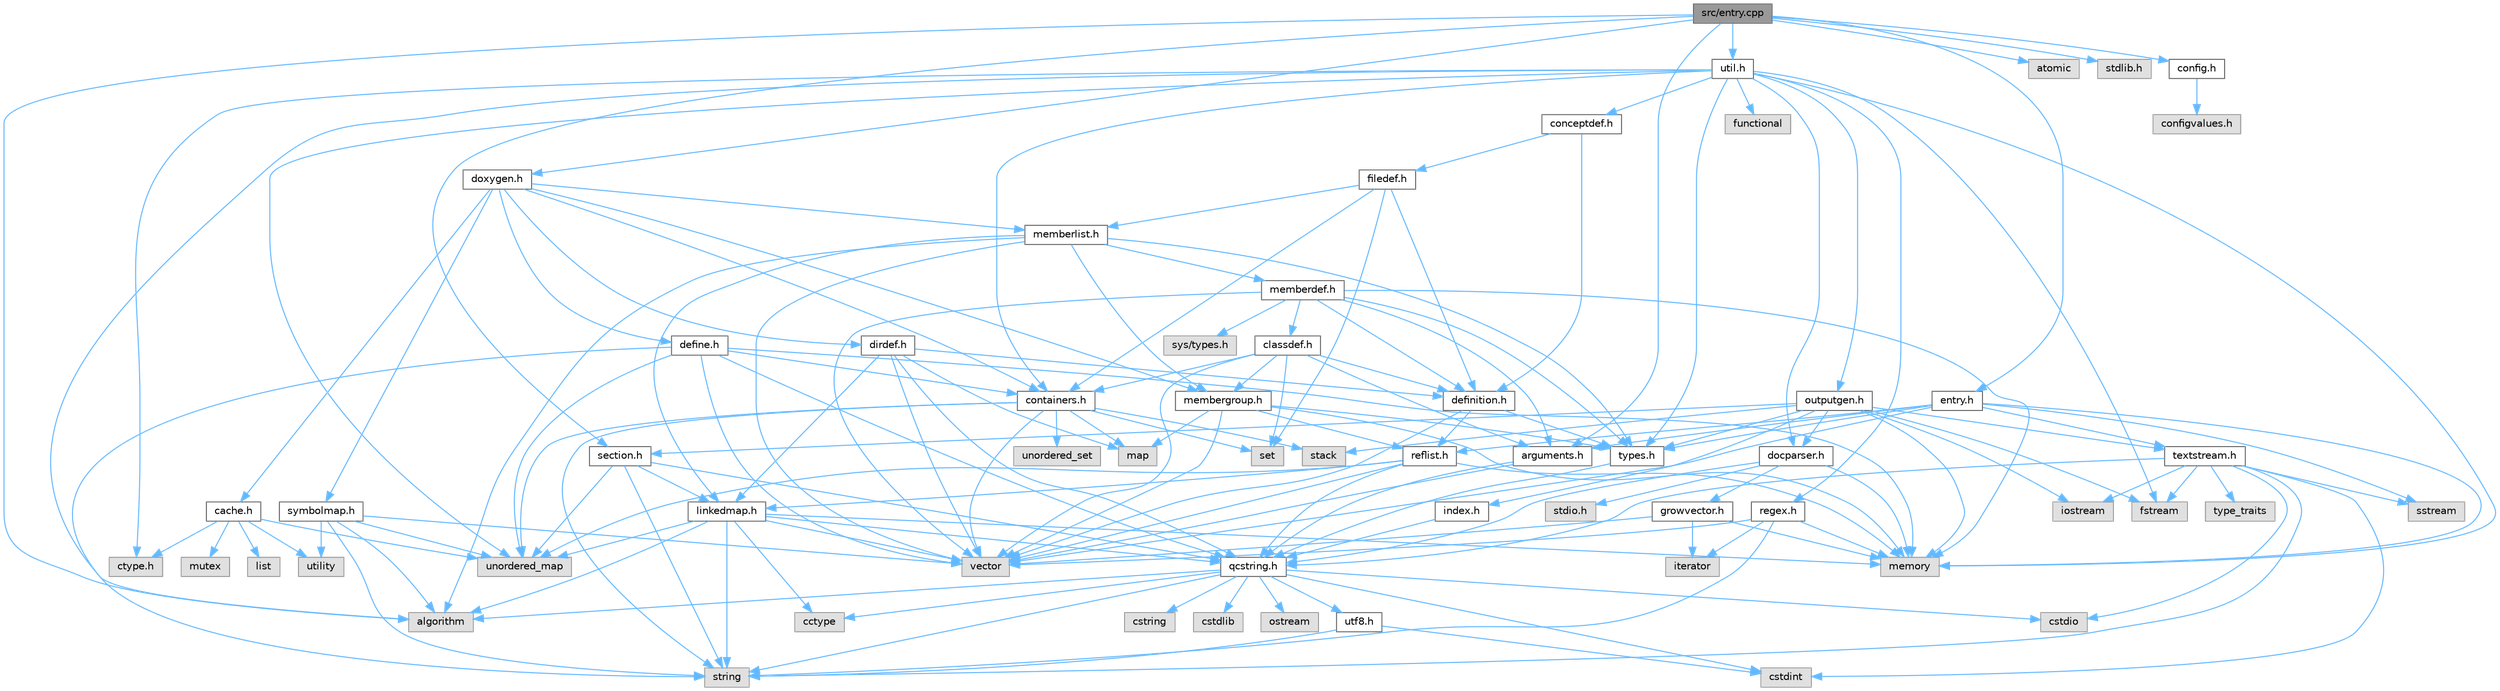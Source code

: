 digraph "src/entry.cpp"
{
 // INTERACTIVE_SVG=YES
 // LATEX_PDF_SIZE
  bgcolor="transparent";
  edge [fontname=Helvetica,fontsize=10,labelfontname=Helvetica,labelfontsize=10];
  node [fontname=Helvetica,fontsize=10,shape=box,height=0.2,width=0.4];
  Node1 [label="src/entry.cpp",height=0.2,width=0.4,color="gray40", fillcolor="grey60", style="filled", fontcolor="black",tooltip=" "];
  Node1 -> Node2 [color="steelblue1",style="solid"];
  Node2 [label="algorithm",height=0.2,width=0.4,color="grey60", fillcolor="#E0E0E0", style="filled",tooltip=" "];
  Node1 -> Node3 [color="steelblue1",style="solid"];
  Node3 [label="atomic",height=0.2,width=0.4,color="grey60", fillcolor="#E0E0E0", style="filled",tooltip=" "];
  Node1 -> Node4 [color="steelblue1",style="solid"];
  Node4 [label="stdlib.h",height=0.2,width=0.4,color="grey60", fillcolor="#E0E0E0", style="filled",tooltip=" "];
  Node1 -> Node5 [color="steelblue1",style="solid"];
  Node5 [label="entry.h",height=0.2,width=0.4,color="grey40", fillcolor="white", style="filled",URL="$d1/dc6/entry_8h.html",tooltip=" "];
  Node5 -> Node6 [color="steelblue1",style="solid"];
  Node6 [label="vector",height=0.2,width=0.4,color="grey60", fillcolor="#E0E0E0", style="filled",tooltip=" "];
  Node5 -> Node7 [color="steelblue1",style="solid"];
  Node7 [label="memory",height=0.2,width=0.4,color="grey60", fillcolor="#E0E0E0", style="filled",tooltip=" "];
  Node5 -> Node8 [color="steelblue1",style="solid"];
  Node8 [label="sstream",height=0.2,width=0.4,color="grey60", fillcolor="#E0E0E0", style="filled",tooltip=" "];
  Node5 -> Node9 [color="steelblue1",style="solid"];
  Node9 [label="types.h",height=0.2,width=0.4,color="grey40", fillcolor="white", style="filled",URL="$d9/d49/types_8h.html",tooltip="This file contains a number of basic enums and types."];
  Node9 -> Node10 [color="steelblue1",style="solid"];
  Node10 [label="qcstring.h",height=0.2,width=0.4,color="grey40", fillcolor="white", style="filled",URL="$d7/d5c/qcstring_8h.html",tooltip=" "];
  Node10 -> Node11 [color="steelblue1",style="solid"];
  Node11 [label="string",height=0.2,width=0.4,color="grey60", fillcolor="#E0E0E0", style="filled",tooltip=" "];
  Node10 -> Node2 [color="steelblue1",style="solid"];
  Node10 -> Node12 [color="steelblue1",style="solid"];
  Node12 [label="cctype",height=0.2,width=0.4,color="grey60", fillcolor="#E0E0E0", style="filled",tooltip=" "];
  Node10 -> Node13 [color="steelblue1",style="solid"];
  Node13 [label="cstring",height=0.2,width=0.4,color="grey60", fillcolor="#E0E0E0", style="filled",tooltip=" "];
  Node10 -> Node14 [color="steelblue1",style="solid"];
  Node14 [label="cstdio",height=0.2,width=0.4,color="grey60", fillcolor="#E0E0E0", style="filled",tooltip=" "];
  Node10 -> Node15 [color="steelblue1",style="solid"];
  Node15 [label="cstdlib",height=0.2,width=0.4,color="grey60", fillcolor="#E0E0E0", style="filled",tooltip=" "];
  Node10 -> Node16 [color="steelblue1",style="solid"];
  Node16 [label="cstdint",height=0.2,width=0.4,color="grey60", fillcolor="#E0E0E0", style="filled",tooltip=" "];
  Node10 -> Node17 [color="steelblue1",style="solid"];
  Node17 [label="ostream",height=0.2,width=0.4,color="grey60", fillcolor="#E0E0E0", style="filled",tooltip=" "];
  Node10 -> Node18 [color="steelblue1",style="solid"];
  Node18 [label="utf8.h",height=0.2,width=0.4,color="grey40", fillcolor="white", style="filled",URL="$db/d7c/utf8_8h.html",tooltip="Various UTF8 related helper functions."];
  Node18 -> Node16 [color="steelblue1",style="solid"];
  Node18 -> Node11 [color="steelblue1",style="solid"];
  Node5 -> Node19 [color="steelblue1",style="solid"];
  Node19 [label="arguments.h",height=0.2,width=0.4,color="grey40", fillcolor="white", style="filled",URL="$df/d9b/arguments_8h.html",tooltip=" "];
  Node19 -> Node6 [color="steelblue1",style="solid"];
  Node19 -> Node10 [color="steelblue1",style="solid"];
  Node5 -> Node20 [color="steelblue1",style="solid"];
  Node20 [label="reflist.h",height=0.2,width=0.4,color="grey40", fillcolor="white", style="filled",URL="$d1/d02/reflist_8h.html",tooltip=" "];
  Node20 -> Node6 [color="steelblue1",style="solid"];
  Node20 -> Node21 [color="steelblue1",style="solid"];
  Node21 [label="unordered_map",height=0.2,width=0.4,color="grey60", fillcolor="#E0E0E0", style="filled",tooltip=" "];
  Node20 -> Node7 [color="steelblue1",style="solid"];
  Node20 -> Node10 [color="steelblue1",style="solid"];
  Node20 -> Node22 [color="steelblue1",style="solid"];
  Node22 [label="linkedmap.h",height=0.2,width=0.4,color="grey40", fillcolor="white", style="filled",URL="$da/de1/linkedmap_8h.html",tooltip=" "];
  Node22 -> Node21 [color="steelblue1",style="solid"];
  Node22 -> Node6 [color="steelblue1",style="solid"];
  Node22 -> Node7 [color="steelblue1",style="solid"];
  Node22 -> Node11 [color="steelblue1",style="solid"];
  Node22 -> Node2 [color="steelblue1",style="solid"];
  Node22 -> Node12 [color="steelblue1",style="solid"];
  Node22 -> Node10 [color="steelblue1",style="solid"];
  Node5 -> Node23 [color="steelblue1",style="solid"];
  Node23 [label="textstream.h",height=0.2,width=0.4,color="grey40", fillcolor="white", style="filled",URL="$d4/d7d/textstream_8h.html",tooltip=" "];
  Node23 -> Node11 [color="steelblue1",style="solid"];
  Node23 -> Node24 [color="steelblue1",style="solid"];
  Node24 [label="iostream",height=0.2,width=0.4,color="grey60", fillcolor="#E0E0E0", style="filled",tooltip=" "];
  Node23 -> Node8 [color="steelblue1",style="solid"];
  Node23 -> Node16 [color="steelblue1",style="solid"];
  Node23 -> Node14 [color="steelblue1",style="solid"];
  Node23 -> Node25 [color="steelblue1",style="solid"];
  Node25 [label="fstream",height=0.2,width=0.4,color="grey60", fillcolor="#E0E0E0", style="filled",tooltip=" "];
  Node23 -> Node26 [color="steelblue1",style="solid"];
  Node26 [label="type_traits",height=0.2,width=0.4,color="grey60", fillcolor="#E0E0E0", style="filled",tooltip=" "];
  Node23 -> Node10 [color="steelblue1",style="solid"];
  Node1 -> Node27 [color="steelblue1",style="solid"];
  Node27 [label="util.h",height=0.2,width=0.4,color="grey40", fillcolor="white", style="filled",URL="$d8/d3c/util_8h.html",tooltip="A bunch of utility functions."];
  Node27 -> Node7 [color="steelblue1",style="solid"];
  Node27 -> Node21 [color="steelblue1",style="solid"];
  Node27 -> Node2 [color="steelblue1",style="solid"];
  Node27 -> Node28 [color="steelblue1",style="solid"];
  Node28 [label="functional",height=0.2,width=0.4,color="grey60", fillcolor="#E0E0E0", style="filled",tooltip=" "];
  Node27 -> Node25 [color="steelblue1",style="solid"];
  Node27 -> Node29 [color="steelblue1",style="solid"];
  Node29 [label="ctype.h",height=0.2,width=0.4,color="grey60", fillcolor="#E0E0E0", style="filled",tooltip=" "];
  Node27 -> Node9 [color="steelblue1",style="solid"];
  Node27 -> Node30 [color="steelblue1",style="solid"];
  Node30 [label="docparser.h",height=0.2,width=0.4,color="grey40", fillcolor="white", style="filled",URL="$de/d9c/docparser_8h.html",tooltip=" "];
  Node30 -> Node31 [color="steelblue1",style="solid"];
  Node31 [label="stdio.h",height=0.2,width=0.4,color="grey60", fillcolor="#E0E0E0", style="filled",tooltip=" "];
  Node30 -> Node7 [color="steelblue1",style="solid"];
  Node30 -> Node10 [color="steelblue1",style="solid"];
  Node30 -> Node32 [color="steelblue1",style="solid"];
  Node32 [label="growvector.h",height=0.2,width=0.4,color="grey40", fillcolor="white", style="filled",URL="$d7/d50/growvector_8h.html",tooltip=" "];
  Node32 -> Node6 [color="steelblue1",style="solid"];
  Node32 -> Node7 [color="steelblue1",style="solid"];
  Node32 -> Node33 [color="steelblue1",style="solid"];
  Node33 [label="iterator",height=0.2,width=0.4,color="grey60", fillcolor="#E0E0E0", style="filled",tooltip=" "];
  Node27 -> Node34 [color="steelblue1",style="solid"];
  Node34 [label="containers.h",height=0.2,width=0.4,color="grey40", fillcolor="white", style="filled",URL="$d5/d75/containers_8h.html",tooltip=" "];
  Node34 -> Node6 [color="steelblue1",style="solid"];
  Node34 -> Node11 [color="steelblue1",style="solid"];
  Node34 -> Node35 [color="steelblue1",style="solid"];
  Node35 [label="set",height=0.2,width=0.4,color="grey60", fillcolor="#E0E0E0", style="filled",tooltip=" "];
  Node34 -> Node36 [color="steelblue1",style="solid"];
  Node36 [label="map",height=0.2,width=0.4,color="grey60", fillcolor="#E0E0E0", style="filled",tooltip=" "];
  Node34 -> Node37 [color="steelblue1",style="solid"];
  Node37 [label="unordered_set",height=0.2,width=0.4,color="grey60", fillcolor="#E0E0E0", style="filled",tooltip=" "];
  Node34 -> Node21 [color="steelblue1",style="solid"];
  Node34 -> Node38 [color="steelblue1",style="solid"];
  Node38 [label="stack",height=0.2,width=0.4,color="grey60", fillcolor="#E0E0E0", style="filled",tooltip=" "];
  Node27 -> Node39 [color="steelblue1",style="solid"];
  Node39 [label="outputgen.h",height=0.2,width=0.4,color="grey40", fillcolor="white", style="filled",URL="$df/d06/outputgen_8h.html",tooltip=" "];
  Node39 -> Node7 [color="steelblue1",style="solid"];
  Node39 -> Node38 [color="steelblue1",style="solid"];
  Node39 -> Node24 [color="steelblue1",style="solid"];
  Node39 -> Node25 [color="steelblue1",style="solid"];
  Node39 -> Node9 [color="steelblue1",style="solid"];
  Node39 -> Node40 [color="steelblue1",style="solid"];
  Node40 [label="index.h",height=0.2,width=0.4,color="grey40", fillcolor="white", style="filled",URL="$d1/db5/index_8h.html",tooltip=" "];
  Node40 -> Node10 [color="steelblue1",style="solid"];
  Node39 -> Node41 [color="steelblue1",style="solid"];
  Node41 [label="section.h",height=0.2,width=0.4,color="grey40", fillcolor="white", style="filled",URL="$d1/d2a/section_8h.html",tooltip=" "];
  Node41 -> Node11 [color="steelblue1",style="solid"];
  Node41 -> Node21 [color="steelblue1",style="solid"];
  Node41 -> Node10 [color="steelblue1",style="solid"];
  Node41 -> Node22 [color="steelblue1",style="solid"];
  Node39 -> Node23 [color="steelblue1",style="solid"];
  Node39 -> Node30 [color="steelblue1",style="solid"];
  Node27 -> Node42 [color="steelblue1",style="solid"];
  Node42 [label="regex.h",height=0.2,width=0.4,color="grey40", fillcolor="white", style="filled",URL="$d1/d21/regex_8h.html",tooltip=" "];
  Node42 -> Node7 [color="steelblue1",style="solid"];
  Node42 -> Node11 [color="steelblue1",style="solid"];
  Node42 -> Node6 [color="steelblue1",style="solid"];
  Node42 -> Node33 [color="steelblue1",style="solid"];
  Node27 -> Node43 [color="steelblue1",style="solid"];
  Node43 [label="conceptdef.h",height=0.2,width=0.4,color="grey40", fillcolor="white", style="filled",URL="$da/df1/conceptdef_8h.html",tooltip=" "];
  Node43 -> Node44 [color="steelblue1",style="solid"];
  Node44 [label="definition.h",height=0.2,width=0.4,color="grey40", fillcolor="white", style="filled",URL="$df/da1/definition_8h.html",tooltip=" "];
  Node44 -> Node6 [color="steelblue1",style="solid"];
  Node44 -> Node9 [color="steelblue1",style="solid"];
  Node44 -> Node20 [color="steelblue1",style="solid"];
  Node43 -> Node45 [color="steelblue1",style="solid"];
  Node45 [label="filedef.h",height=0.2,width=0.4,color="grey40", fillcolor="white", style="filled",URL="$d4/d3a/filedef_8h.html",tooltip=" "];
  Node45 -> Node35 [color="steelblue1",style="solid"];
  Node45 -> Node44 [color="steelblue1",style="solid"];
  Node45 -> Node46 [color="steelblue1",style="solid"];
  Node46 [label="memberlist.h",height=0.2,width=0.4,color="grey40", fillcolor="white", style="filled",URL="$dd/d78/memberlist_8h.html",tooltip=" "];
  Node46 -> Node6 [color="steelblue1",style="solid"];
  Node46 -> Node2 [color="steelblue1",style="solid"];
  Node46 -> Node47 [color="steelblue1",style="solid"];
  Node47 [label="memberdef.h",height=0.2,width=0.4,color="grey40", fillcolor="white", style="filled",URL="$d4/d46/memberdef_8h.html",tooltip=" "];
  Node47 -> Node6 [color="steelblue1",style="solid"];
  Node47 -> Node7 [color="steelblue1",style="solid"];
  Node47 -> Node48 [color="steelblue1",style="solid"];
  Node48 [label="sys/types.h",height=0.2,width=0.4,color="grey60", fillcolor="#E0E0E0", style="filled",tooltip=" "];
  Node47 -> Node9 [color="steelblue1",style="solid"];
  Node47 -> Node44 [color="steelblue1",style="solid"];
  Node47 -> Node19 [color="steelblue1",style="solid"];
  Node47 -> Node49 [color="steelblue1",style="solid"];
  Node49 [label="classdef.h",height=0.2,width=0.4,color="grey40", fillcolor="white", style="filled",URL="$d1/da6/classdef_8h.html",tooltip=" "];
  Node49 -> Node6 [color="steelblue1",style="solid"];
  Node49 -> Node35 [color="steelblue1",style="solid"];
  Node49 -> Node34 [color="steelblue1",style="solid"];
  Node49 -> Node44 [color="steelblue1",style="solid"];
  Node49 -> Node19 [color="steelblue1",style="solid"];
  Node49 -> Node50 [color="steelblue1",style="solid"];
  Node50 [label="membergroup.h",height=0.2,width=0.4,color="grey40", fillcolor="white", style="filled",URL="$d9/d11/membergroup_8h.html",tooltip=" "];
  Node50 -> Node6 [color="steelblue1",style="solid"];
  Node50 -> Node36 [color="steelblue1",style="solid"];
  Node50 -> Node7 [color="steelblue1",style="solid"];
  Node50 -> Node9 [color="steelblue1",style="solid"];
  Node50 -> Node20 [color="steelblue1",style="solid"];
  Node46 -> Node22 [color="steelblue1",style="solid"];
  Node46 -> Node9 [color="steelblue1",style="solid"];
  Node46 -> Node50 [color="steelblue1",style="solid"];
  Node45 -> Node34 [color="steelblue1",style="solid"];
  Node1 -> Node41 [color="steelblue1",style="solid"];
  Node1 -> Node51 [color="steelblue1",style="solid"];
  Node51 [label="doxygen.h",height=0.2,width=0.4,color="grey40", fillcolor="white", style="filled",URL="$d1/da1/doxygen_8h.html",tooltip=" "];
  Node51 -> Node34 [color="steelblue1",style="solid"];
  Node51 -> Node50 [color="steelblue1",style="solid"];
  Node51 -> Node52 [color="steelblue1",style="solid"];
  Node52 [label="dirdef.h",height=0.2,width=0.4,color="grey40", fillcolor="white", style="filled",URL="$d6/d15/dirdef_8h.html",tooltip=" "];
  Node52 -> Node6 [color="steelblue1",style="solid"];
  Node52 -> Node36 [color="steelblue1",style="solid"];
  Node52 -> Node10 [color="steelblue1",style="solid"];
  Node52 -> Node22 [color="steelblue1",style="solid"];
  Node52 -> Node44 [color="steelblue1",style="solid"];
  Node51 -> Node46 [color="steelblue1",style="solid"];
  Node51 -> Node53 [color="steelblue1",style="solid"];
  Node53 [label="define.h",height=0.2,width=0.4,color="grey40", fillcolor="white", style="filled",URL="$df/d67/define_8h.html",tooltip=" "];
  Node53 -> Node6 [color="steelblue1",style="solid"];
  Node53 -> Node7 [color="steelblue1",style="solid"];
  Node53 -> Node11 [color="steelblue1",style="solid"];
  Node53 -> Node21 [color="steelblue1",style="solid"];
  Node53 -> Node10 [color="steelblue1",style="solid"];
  Node53 -> Node34 [color="steelblue1",style="solid"];
  Node51 -> Node54 [color="steelblue1",style="solid"];
  Node54 [label="cache.h",height=0.2,width=0.4,color="grey40", fillcolor="white", style="filled",URL="$d3/d26/cache_8h.html",tooltip=" "];
  Node54 -> Node55 [color="steelblue1",style="solid"];
  Node55 [label="list",height=0.2,width=0.4,color="grey60", fillcolor="#E0E0E0", style="filled",tooltip=" "];
  Node54 -> Node21 [color="steelblue1",style="solid"];
  Node54 -> Node56 [color="steelblue1",style="solid"];
  Node56 [label="mutex",height=0.2,width=0.4,color="grey60", fillcolor="#E0E0E0", style="filled",tooltip=" "];
  Node54 -> Node57 [color="steelblue1",style="solid"];
  Node57 [label="utility",height=0.2,width=0.4,color="grey60", fillcolor="#E0E0E0", style="filled",tooltip=" "];
  Node54 -> Node29 [color="steelblue1",style="solid"];
  Node51 -> Node58 [color="steelblue1",style="solid"];
  Node58 [label="symbolmap.h",height=0.2,width=0.4,color="grey40", fillcolor="white", style="filled",URL="$d7/ddd/symbolmap_8h.html",tooltip=" "];
  Node58 -> Node2 [color="steelblue1",style="solid"];
  Node58 -> Node21 [color="steelblue1",style="solid"];
  Node58 -> Node6 [color="steelblue1",style="solid"];
  Node58 -> Node11 [color="steelblue1",style="solid"];
  Node58 -> Node57 [color="steelblue1",style="solid"];
  Node1 -> Node19 [color="steelblue1",style="solid"];
  Node1 -> Node59 [color="steelblue1",style="solid"];
  Node59 [label="config.h",height=0.2,width=0.4,color="grey40", fillcolor="white", style="filled",URL="$db/d16/config_8h.html",tooltip=" "];
  Node59 -> Node60 [color="steelblue1",style="solid"];
  Node60 [label="configvalues.h",height=0.2,width=0.4,color="grey60", fillcolor="#E0E0E0", style="filled",tooltip=" "];
}
